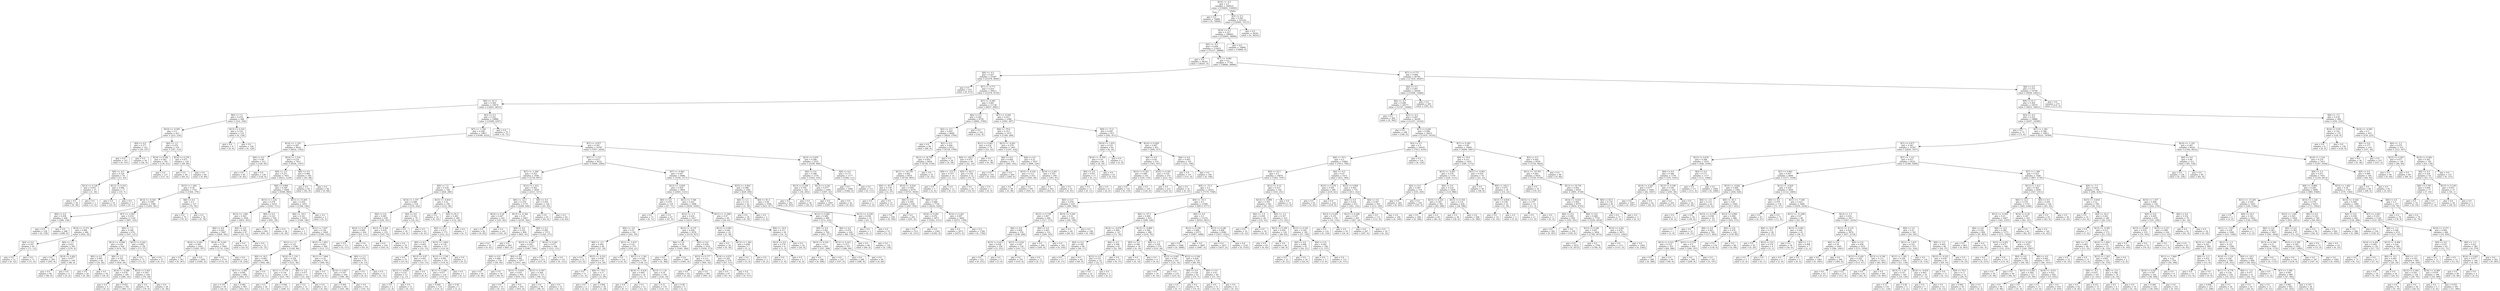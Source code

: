 digraph Tree {
node [shape=box] ;
0 [label="X[10] <= -0.5\ngini = 0.5\nsamples = 300010\nvalue = [150005, 150005]"] ;
1 [label="gini = 0.0\nsamples = 74868\nvalue = [0, 74868]"] ;
0 -> 1 [labeldistance=2.5, labelangle=45, headlabel="True"] ;
2 [label="X[5] <= 0.5\ngini = 0.445\nsamples = 225142\nvalue = [150005, 75137]"] ;
0 -> 2 [labeldistance=2.5, labelangle=-45, headlabel="False"] ;
3 [label="X[10] <= 0.5\ngini = 0.327\nsamples = 188901\nvalue = [150005, 38896]"] ;
2 -> 3 ;
4 [label="X[5] <= -0.5\ngini = 0.449\nsamples = 114033\nvalue = [75137, 38896]"] ;
3 -> 4 ;
5 [label="gini = 0.0\nsamples = 36241\nvalue = [36241, 0]"] ;
4 -> 5 ;
6 [label="X[7] <= -0.081\ngini = 0.5\nsamples = 77792\nvalue = [38896, 38896]"] ;
4 -> 6 ;
7 [label="X[6] <= -0.5\ngini = 0.427\nsamples = 31087\nvalue = [21478, 9609]"] ;
6 -> 7 ;
8 [label="gini = 0.0\nsamples = 475\nvalue = [0, 475]"] ;
7 -> 8 ;
9 [label="X[7] <= -0.771\ngini = 0.419\nsamples = 30612\nvalue = [21478, 9134]"] ;
7 -> 9 ;
10 [label="X[9] <= -91.5\ngini = 0.364\nsamples = 19474\nvalue = [14821, 4653]"] ;
9 -> 10 ;
11 [label="X[0] <= 7.5\ngini = 0.478\nsamples = 588\nvalue = [232, 356]"] ;
10 -> 11 ;
12 [label="X[14] <= -0.585\ngini = 0.5\nsamples = 453\nvalue = [223, 230]"] ;
11 -> 12 ;
13 [label="X[0] <= 0.0\ngini = 0.377\nsamples = 143\nvalue = [36, 107]"] ;
12 -> 13 ;
14 [label="gini = 0.0\nsamples = 107\nvalue = [0, 107]"] ;
13 -> 14 ;
15 [label="gini = 0.0\nsamples = 36\nvalue = [36, 0]"] ;
13 -> 15 ;
16 [label="X[0] <= 1.5\ngini = 0.479\nsamples = 310\nvalue = [187, 123]"] ;
12 -> 16 ;
17 [label="X[14] <= 0.584\ngini = 0.362\nsamples = 181\nvalue = [138, 43]"] ;
16 -> 17 ;
18 [label="X[0] <= -0.5\ngini = 0.324\nsamples = 54\nvalue = [11, 43]"] ;
17 -> 18 ;
19 [label="X[13] <= 0.128\ngini = 0.053\nsamples = 37\nvalue = [1, 36]"] ;
18 -> 19 ;
20 [label="gini = 0.0\nsamples = 36\nvalue = [0, 36]"] ;
19 -> 20 ;
21 [label="gini = 0.0\nsamples = 1\nvalue = [1, 0]"] ;
19 -> 21 ;
22 [label="X[13] <= 0.216\ngini = 0.484\nsamples = 17\nvalue = [10, 7]"] ;
18 -> 22 ;
23 [label="gini = 0.0\nsamples = 10\nvalue = [10, 0]"] ;
22 -> 23 ;
24 [label="gini = 0.0\nsamples = 7\nvalue = [0, 7]"] ;
22 -> 24 ;
25 [label="gini = 0.0\nsamples = 127\nvalue = [127, 0]"] ;
17 -> 25 ;
26 [label="X[14] <= 0.278\ngini = 0.471\nsamples = 129\nvalue = [49, 80]"] ;
16 -> 26 ;
27 [label="gini = 0.0\nsamples = 49\nvalue = [49, 0]"] ;
26 -> 27 ;
28 [label="gini = 0.0\nsamples = 80\nvalue = [0, 80]"] ;
26 -> 28 ;
29 [label="X[13] <= 0.216\ngini = 0.124\nsamples = 135\nvalue = [9, 126]"] ;
11 -> 29 ;
30 [label="gini = 0.0\nsamples = 9\nvalue = [9, 0]"] ;
29 -> 30 ;
31 [label="gini = 0.0\nsamples = 126\nvalue = [0, 126]"] ;
29 -> 31 ;
32 [label="X[3] <= 0.5\ngini = 0.352\nsamples = 18886\nvalue = [14589, 4297]"] ;
10 -> 32 ;
33 [label="X[7] <= -1.392\ngini = 0.348\nsamples = 18811\nvalue = [14589, 4222]"] ;
32 -> 33 ;
34 [label="X[14] <= -1.193\ngini = 0.287\nsamples = 8024\nvalue = [6632, 1392]"] ;
33 -> 34 ;
35 [label="X[0] <= 0.0\ngini = 0.48\nsamples = 213\nvalue = [128, 85]"] ;
34 -> 35 ;
36 [label="gini = 0.0\nsamples = 85\nvalue = [0, 85]"] ;
35 -> 36 ;
37 [label="gini = 0.0\nsamples = 128\nvalue = [128, 0]"] ;
35 -> 37 ;
38 [label="X[14] <= 1.516\ngini = 0.279\nsamples = 7811\nvalue = [6504, 1307]"] ;
34 -> 38 ;
39 [label="X[9] <= -2.5\ngini = 0.271\nsamples = 7651\nvalue = [6412, 1239]"] ;
38 -> 39 ;
40 [label="X[15] <= 1.482\ngini = 0.34\nsamples = 1743\nvalue = [1364, 379]"] ;
39 -> 40 ;
41 [label="X[14] <= -0.544\ngini = 0.308\nsamples = 1586\nvalue = [1285, 301]"] ;
40 -> 41 ;
42 [label="X[0] <= 0.0\ngini = 0.458\nsamples = 446\nvalue = [288, 158]"] ;
41 -> 42 ;
43 [label="gini = 0.0\nsamples = 158\nvalue = [0, 158]"] ;
42 -> 43 ;
44 [label="gini = 0.0\nsamples = 288\nvalue = [288, 0]"] ;
42 -> 44 ;
45 [label="X[7] <= -2.003\ngini = 0.219\nsamples = 1140\nvalue = [997, 143]"] ;
41 -> 45 ;
46 [label="X[14] <= -0.371\ngini = 0.066\nsamples = 466\nvalue = [450, 16]"] ;
45 -> 46 ;
47 [label="X[0] <= 0.0\ngini = 0.247\nsamples = 83\nvalue = [71, 12]"] ;
46 -> 47 ;
48 [label="gini = 0.0\nsamples = 12\nvalue = [0, 12]"] ;
47 -> 48 ;
49 [label="gini = 0.0\nsamples = 71\nvalue = [71, 0]"] ;
47 -> 49 ;
50 [label="X[0] <= 1.5\ngini = 0.021\nsamples = 383\nvalue = [379, 4]"] ;
46 -> 50 ;
51 [label="gini = 0.0\nsamples = 283\nvalue = [283, 0]"] ;
50 -> 51 ;
52 [label="X[14] <= 0.402\ngini = 0.077\nsamples = 100\nvalue = [96, 4]"] ;
50 -> 52 ;
53 [label="gini = 0.0\nsamples = 96\nvalue = [96, 0]"] ;
52 -> 53 ;
54 [label="gini = 0.0\nsamples = 4\nvalue = [0, 4]"] ;
52 -> 54 ;
55 [label="X[0] <= 7.5\ngini = 0.306\nsamples = 674\nvalue = [547, 127]"] ;
45 -> 55 ;
56 [label="X[13] <= -0.496\ngini = 0.224\nsamples = 544\nvalue = [474, 70]"] ;
55 -> 56 ;
57 [label="X[0] <= 0.5\ngini = 0.483\nsamples = 44\nvalue = [18, 26]"] ;
56 -> 57 ;
58 [label="gini = 0.0\nsamples = 26\nvalue = [0, 26]"] ;
57 -> 58 ;
59 [label="gini = 0.0\nsamples = 18\nvalue = [18, 0]"] ;
57 -> 59 ;
60 [label="X[0] <= 2.5\ngini = 0.161\nsamples = 500\nvalue = [456, 44]"] ;
56 -> 60 ;
61 [label="X[14] <= -0.389\ngini = 0.078\nsamples = 396\nvalue = [380, 16]"] ;
60 -> 61 ;
62 [label="gini = 0.0\nsamples = 5\nvalue = [0, 5]"] ;
61 -> 62 ;
63 [label="gini = 0.055\nsamples = 391\nvalue = [380, 11]"] ;
61 -> 63 ;
64 [label="X[14] <= 0.363\ngini = 0.393\nsamples = 104\nvalue = [76, 28]"] ;
60 -> 64 ;
65 [label="gini = 0.0\nsamples = 76\nvalue = [76, 0]"] ;
64 -> 65 ;
66 [label="gini = 0.0\nsamples = 28\nvalue = [0, 28]"] ;
64 -> 66 ;
67 [label="X[13] <= 0.242\ngini = 0.492\nsamples = 130\nvalue = [73, 57]"] ;
55 -> 67 ;
68 [label="gini = 0.0\nsamples = 73\nvalue = [73, 0]"] ;
67 -> 68 ;
69 [label="gini = 0.0\nsamples = 57\nvalue = [0, 57]"] ;
67 -> 69 ;
70 [label="X[0] <= 0.0\ngini = 0.5\nsamples = 157\nvalue = [79, 78]"] ;
40 -> 70 ;
71 [label="gini = 0.0\nsamples = 79\nvalue = [79, 0]"] ;
70 -> 71 ;
72 [label="gini = 0.0\nsamples = 78\nvalue = [0, 78]"] ;
70 -> 72 ;
73 [label="X[8] <= 0.884\ngini = 0.249\nsamples = 5908\nvalue = [5048, 860]"] ;
39 -> 73 ;
74 [label="X[15] <= 1.126\ngini = 0.278\nsamples = 4253\nvalue = [3542, 711]"] ;
73 -> 74 ;
75 [label="X[15] <= 1.081\ngini = 0.303\nsamples = 3504\nvalue = [2851, 653]"] ;
74 -> 75 ;
76 [label="X[0] <= 0.0\ngini = 0.283\nsamples = 3407\nvalue = [2826, 581]"] ;
75 -> 76 ;
77 [label="X[14] <= 0.261\ngini = 0.365\nsamples = 1442\nvalue = [1095, 347]"] ;
76 -> 77 ;
78 [label="gini = 0.0\nsamples = 347\nvalue = [0, 347]"] ;
77 -> 78 ;
79 [label="gini = 0.0\nsamples = 1095\nvalue = [1095, 0]"] ;
77 -> 79 ;
80 [label="X[14] <= 0.261\ngini = 0.21\nsamples = 1965\nvalue = [1731, 234]"] ;
76 -> 80 ;
81 [label="gini = 0.0\nsamples = 1731\nvalue = [1731, 0]"] ;
80 -> 81 ;
82 [label="gini = 0.0\nsamples = 234\nvalue = [0, 234]"] ;
80 -> 82 ;
83 [label="X[0] <= 0.0\ngini = 0.383\nsamples = 97\nvalue = [25, 72]"] ;
75 -> 83 ;
84 [label="gini = 0.0\nsamples = 25\nvalue = [25, 0]"] ;
83 -> 84 ;
85 [label="gini = 0.0\nsamples = 72\nvalue = [0, 72]"] ;
83 -> 85 ;
86 [label="X[0] <= 0.0\ngini = 0.143\nsamples = 749\nvalue = [691, 58]"] ;
74 -> 86 ;
87 [label="gini = 0.0\nsamples = 691\nvalue = [691, 0]"] ;
86 -> 87 ;
88 [label="gini = 0.0\nsamples = 58\nvalue = [0, 58]"] ;
86 -> 88 ;
89 [label="X[11] <= 15.265\ngini = 0.164\nsamples = 1655\nvalue = [1506, 149]"] ;
73 -> 89 ;
90 [label="X[0] <= -18.5\ngini = 0.161\nsamples = 1652\nvalue = [1506, 146]"] ;
89 -> 90 ;
91 [label="gini = 0.0\nsamples = 3\nvalue = [0, 3]"] ;
90 -> 91 ;
92 [label="X[11] <= 7.637\ngini = 0.158\nsamples = 1649\nvalue = [1506, 143]"] ;
90 -> 92 ;
93 [label="X[12] <= 1.5\ngini = 0.125\nsamples = 1280\nvalue = [1194, 86]"] ;
92 -> 93 ;
94 [label="X[0] <= 18.5\ngini = 0.092\nsamples = 990\nvalue = [942, 48]"] ;
93 -> 94 ;
95 [label="X[7] <= -3.384\ngini = 0.091\nsamples = 989\nvalue = [942, 47]"] ;
94 -> 95 ;
96 [label="gini = 0.355\nsamples = 26\nvalue = [20, 6]"] ;
95 -> 96 ;
97 [label="gini = 0.082\nsamples = 963\nvalue = [922, 41]"] ;
95 -> 97 ;
98 [label="gini = 0.0\nsamples = 1\nvalue = [0, 1]"] ;
94 -> 98 ;
99 [label="X[14] <= 1.119\ngini = 0.228\nsamples = 290\nvalue = [252, 38]"] ;
93 -> 99 ;
100 [label="X[11] <= 0.778\ngini = 0.139\nsamples = 239\nvalue = [221, 18]"] ;
99 -> 100 ;
101 [label="gini = 0.5\nsamples = 26\nvalue = [13, 13]"] ;
100 -> 101 ;
102 [label="gini = 0.046\nsamples = 213\nvalue = [208, 5]"] ;
100 -> 102 ;
103 [label="X[0] <= 1.0\ngini = 0.477\nsamples = 51\nvalue = [31, 20]"] ;
99 -> 103 ;
104 [label="gini = 0.0\nsamples = 31\nvalue = [31, 0]"] ;
103 -> 104 ;
105 [label="gini = 0.0\nsamples = 20\nvalue = [0, 20]"] ;
103 -> 105 ;
106 [label="X[15] <= 1.403\ngini = 0.261\nsamples = 369\nvalue = [312, 57]"] ;
92 -> 106 ;
107 [label="X[11] <= 7.664\ngini = 0.22\nsamples = 350\nvalue = [306, 44]"] ;
106 -> 107 ;
108 [label="gini = 0.0\nsamples = 6\nvalue = [0, 6]"] ;
107 -> 108 ;
109 [label="X[14] <= 0.927\ngini = 0.197\nsamples = 344\nvalue = [306, 38]"] ;
107 -> 109 ;
110 [label="gini = 0.264\nsamples = 243\nvalue = [205, 38]"] ;
109 -> 110 ;
111 [label="gini = 0.0\nsamples = 101\nvalue = [101, 0]"] ;
109 -> 111 ;
112 [label="X[0] <= 2.5\ngini = 0.432\nsamples = 19\nvalue = [6, 13]"] ;
106 -> 112 ;
113 [label="gini = 0.0\nsamples = 6\nvalue = [6, 0]"] ;
112 -> 113 ;
114 [label="gini = 0.0\nsamples = 13\nvalue = [0, 13]"] ;
112 -> 114 ;
115 [label="gini = 0.0\nsamples = 3\nvalue = [0, 3]"] ;
89 -> 115 ;
116 [label="X[0] <= 0.0\ngini = 0.489\nsamples = 160\nvalue = [92, 68]"] ;
38 -> 116 ;
117 [label="gini = 0.0\nsamples = 92\nvalue = [92, 0]"] ;
116 -> 117 ;
118 [label="gini = 0.0\nsamples = 68\nvalue = [0, 68]"] ;
116 -> 118 ;
119 [label="X[7] <= -0.877\ngini = 0.387\nsamples = 10787\nvalue = [7957, 2830]"] ;
33 -> 119 ;
120 [label="X[7] <= -1.121\ngini = 0.411\nsamples = 8232\nvalue = [5848, 2384]"] ;
119 -> 120 ;
121 [label="X[7] <= -1.306\ngini = 0.352\nsamples = 3546\nvalue = [2739, 807]"] ;
120 -> 121 ;
122 [label="X[9] <= 7.5\ngini = 0.478\nsamples = 708\nvalue = [428, 280]"] ;
121 -> 122 ;
123 [label="X[14] <= 1.197\ngini = 0.498\nsamples = 518\nvalue = [276, 242]"] ;
122 -> 123 ;
124 [label="X[0] <= 0.0\ngini = 0.485\nsamples = 439\nvalue = [258, 181]"] ;
123 -> 124 ;
125 [label="X[14] <= 0.19\ngini = 0.496\nsamples = 204\nvalue = [93, 111]"] ;
124 -> 125 ;
126 [label="gini = 0.0\nsamples = 111\nvalue = [0, 111]"] ;
125 -> 126 ;
127 [label="gini = 0.0\nsamples = 93\nvalue = [93, 0]"] ;
125 -> 127 ;
128 [label="X[13] <= 0.304\ngini = 0.418\nsamples = 235\nvalue = [165, 70]"] ;
124 -> 128 ;
129 [label="gini = 0.0\nsamples = 165\nvalue = [165, 0]"] ;
128 -> 129 ;
130 [label="gini = 0.0\nsamples = 70\nvalue = [0, 70]"] ;
128 -> 130 ;
131 [label="X[0] <= 0.0\ngini = 0.352\nsamples = 79\nvalue = [18, 61]"] ;
123 -> 131 ;
132 [label="gini = 0.0\nsamples = 18\nvalue = [18, 0]"] ;
131 -> 132 ;
133 [label="gini = 0.0\nsamples = 61\nvalue = [0, 61]"] ;
131 -> 133 ;
134 [label="X[15] <= -0.818\ngini = 0.32\nsamples = 190\nvalue = [152, 38]"] ;
122 -> 134 ;
135 [label="gini = 0.0\nsamples = 10\nvalue = [0, 10]"] ;
134 -> 135 ;
136 [label="X[9] <= 91.5\ngini = 0.263\nsamples = 180\nvalue = [152, 28]"] ;
134 -> 136 ;
137 [label="X[9] <= 11.0\ngini = 0.213\nsamples = 173\nvalue = [152, 21]"] ;
136 -> 137 ;
138 [label="X[9] <= 8.5\ngini = 0.405\nsamples = 46\nvalue = [33, 13]"] ;
137 -> 138 ;
139 [label="gini = 0.0\nsamples = 23\nvalue = [23, 0]"] ;
138 -> 139 ;
140 [label="X[13] <= 0.97\ngini = 0.491\nsamples = 23\nvalue = [10, 13]"] ;
138 -> 140 ;
141 [label="X[13] <= -0.625\ngini = 0.231\nsamples = 15\nvalue = [2, 13]"] ;
140 -> 141 ;
142 [label="gini = 0.0\nsamples = 2\nvalue = [2, 0]"] ;
141 -> 142 ;
143 [label="gini = 0.0\nsamples = 13\nvalue = [0, 13]"] ;
141 -> 143 ;
144 [label="gini = 0.0\nsamples = 8\nvalue = [8, 0]"] ;
140 -> 144 ;
145 [label="X[15] <= 1.826\ngini = 0.118\nsamples = 127\nvalue = [119, 8]"] ;
137 -> 145 ;
146 [label="X[13] <= 1.538\ngini = 0.091\nsamples = 125\nvalue = [119, 6]"] ;
145 -> 146 ;
147 [label="X[11] <= 4.509\ngini = 0.077\nsamples = 124\nvalue = [119, 5]"] ;
146 -> 147 ;
148 [label="gini = 0.049\nsamples = 119\nvalue = [116, 3]"] ;
147 -> 148 ;
149 [label="gini = 0.48\nsamples = 5\nvalue = [3, 2]"] ;
147 -> 149 ;
150 [label="gini = 0.0\nsamples = 1\nvalue = [0, 1]"] ;
146 -> 150 ;
151 [label="gini = 0.0\nsamples = 2\nvalue = [0, 2]"] ;
145 -> 151 ;
152 [label="gini = 0.0\nsamples = 7\nvalue = [0, 7]"] ;
136 -> 152 ;
153 [label="X[13] <= 1.412\ngini = 0.302\nsamples = 2838\nvalue = [2311, 527]"] ;
121 -> 153 ;
154 [label="X[0] <= -12.5\ngini = 0.274\nsamples = 2710\nvalue = [2266, 444]"] ;
153 -> 154 ;
155 [label="X[14] <= 0.36\ngini = 0.447\nsamples = 243\nvalue = [161, 82]"] ;
154 -> 155 ;
156 [label="gini = 0.0\nsamples = 82\nvalue = [0, 82]"] ;
155 -> 156 ;
157 [label="gini = 0.0\nsamples = 161\nvalue = [161, 0]"] ;
155 -> 157 ;
158 [label="X[13] <= -0.344\ngini = 0.25\nsamples = 2467\nvalue = [2105, 362]"] ;
154 -> 158 ;
159 [label="X[0] <= 0.0\ngini = 0.183\nsamples = 894\nvalue = [803, 91]"] ;
158 -> 159 ;
160 [label="gini = 0.0\nsamples = 91\nvalue = [0, 91]"] ;
159 -> 160 ;
161 [label="gini = 0.0\nsamples = 803\nvalue = [803, 0]"] ;
159 -> 161 ;
162 [label="X[0] <= 4.5\ngini = 0.285\nsamples = 1573\nvalue = [1302, 271]"] ;
158 -> 162 ;
163 [label="X[13] <= -0.241\ngini = 0.202\nsamples = 1227\nvalue = [1087, 140]"] ;
162 -> 163 ;
164 [label="X[0] <= 0.0\ngini = 0.468\nsamples = 150\nvalue = [56, 94]"] ;
163 -> 164 ;
165 [label="gini = 0.0\nsamples = 94\nvalue = [0, 94]"] ;
164 -> 165 ;
166 [label="gini = 0.0\nsamples = 56\nvalue = [56, 0]"] ;
164 -> 166 ;
167 [label="X[0] <= 0.0\ngini = 0.082\nsamples = 1077\nvalue = [1031, 46]"] ;
163 -> 167 ;
168 [label="X[15] <= 0.059\ngini = 0.031\nsamples = 950\nvalue = [935, 15]"] ;
167 -> 168 ;
169 [label="gini = 0.0\nsamples = 15\nvalue = [0, 15]"] ;
168 -> 169 ;
170 [label="gini = 0.0\nsamples = 935\nvalue = [935, 0]"] ;
168 -> 170 ;
171 [label="X[13] <= 0.307\ngini = 0.369\nsamples = 127\nvalue = [96, 31]"] ;
167 -> 171 ;
172 [label="gini = 0.0\nsamples = 96\nvalue = [96, 0]"] ;
171 -> 172 ;
173 [label="gini = 0.0\nsamples = 31\nvalue = [0, 31]"] ;
171 -> 173 ;
174 [label="X[14] <= 0.261\ngini = 0.471\nsamples = 346\nvalue = [215, 131]"] ;
162 -> 174 ;
175 [label="gini = 0.0\nsamples = 215\nvalue = [215, 0]"] ;
174 -> 175 ;
176 [label="gini = 0.0\nsamples = 131\nvalue = [0, 131]"] ;
174 -> 176 ;
177 [label="X[0] <= 0.0\ngini = 0.456\nsamples = 128\nvalue = [45, 83]"] ;
153 -> 177 ;
178 [label="gini = 0.0\nsamples = 45\nvalue = [45, 0]"] ;
177 -> 178 ;
179 [label="gini = 0.0\nsamples = 83\nvalue = [0, 83]"] ;
177 -> 179 ;
180 [label="X[7] <= -0.963\ngini = 0.447\nsamples = 4686\nvalue = [3109, 1577]"] ;
120 -> 180 ;
181 [label="X[13] <= -0.829\ngini = 0.429\nsamples = 3604\nvalue = [2483, 1121]"] ;
180 -> 181 ;
182 [label="X[0] <= 0.0\ngini = 0.479\nsamples = 118\nvalue = [47, 71]"] ;
181 -> 182 ;
183 [label="gini = 0.0\nsamples = 71\nvalue = [0, 71]"] ;
182 -> 183 ;
184 [label="gini = 0.0\nsamples = 47\nvalue = [47, 0]"] ;
182 -> 184 ;
185 [label="X[11] <= 7.548\ngini = 0.421\nsamples = 3486\nvalue = [2436, 1050]"] ;
181 -> 185 ;
186 [label="X[12] <= -1.5\ngini = 0.416\nsamples = 3417\nvalue = [2410, 1007]"] ;
185 -> 186 ;
187 [label="X[9] <= -3.0\ngini = 0.25\nsamples = 341\nvalue = [291, 50]"] ;
186 -> 187 ;
188 [label="X[0] <= -3.5\ngini = 0.493\nsamples = 66\nvalue = [37, 29]"] ;
187 -> 188 ;
189 [label="gini = 0.0\nsamples = 23\nvalue = [23, 0]"] ;
188 -> 189 ;
190 [label="X[15] <= -0.522\ngini = 0.439\nsamples = 43\nvalue = [14, 29]"] ;
188 -> 190 ;
191 [label="gini = 0.0\nsamples = 11\nvalue = [11, 0]"] ;
190 -> 191 ;
192 [label="X[9] <= -79.5\ngini = 0.17\nsamples = 32\nvalue = [3, 29]"] ;
190 -> 192 ;
193 [label="gini = 0.0\nsamples = 2\nvalue = [2, 0]"] ;
192 -> 193 ;
194 [label="gini = 0.064\nsamples = 30\nvalue = [1, 29]"] ;
192 -> 194 ;
195 [label="X[11] <= -1.615\ngini = 0.141\nsamples = 275\nvalue = [254, 21]"] ;
187 -> 195 ;
196 [label="gini = 0.0\nsamples = 116\nvalue = [116, 0]"] ;
195 -> 196 ;
197 [label="X[11] <= -1.361\ngini = 0.229\nsamples = 159\nvalue = [138, 21]"] ;
195 -> 197 ;
198 [label="X[14] <= -0.434\ngini = 0.465\nsamples = 19\nvalue = [12, 7]"] ;
197 -> 198 ;
199 [label="gini = 0.0\nsamples = 7\nvalue = [0, 7]"] ;
198 -> 199 ;
200 [label="gini = 0.0\nsamples = 12\nvalue = [12, 0]"] ;
198 -> 200 ;
201 [label="X[13] <= 1.26\ngini = 0.18\nsamples = 140\nvalue = [126, 14]"] ;
197 -> 201 ;
202 [label="gini = 0.15\nsamples = 135\nvalue = [124, 11]"] ;
201 -> 202 ;
203 [label="gini = 0.48\nsamples = 5\nvalue = [2, 3]"] ;
201 -> 203 ;
204 [label="X[13] <= -0.135\ngini = 0.429\nsamples = 3076\nvalue = [2119, 957]"] ;
186 -> 204 ;
205 [label="X[0] <= 0.0\ngini = 0.39\nsamples = 1445\nvalue = [1061, 384]"] ;
204 -> 205 ;
206 [label="gini = 0.0\nsamples = 384\nvalue = [0, 384]"] ;
205 -> 206 ;
207 [label="gini = 0.0\nsamples = 1061\nvalue = [1061, 0]"] ;
205 -> 207 ;
208 [label="X[0] <= 0.0\ngini = 0.456\nsamples = 1631\nvalue = [1058, 573]"] ;
204 -> 208 ;
209 [label="X[15] <= 0.177\ngini = 0.111\nsamples = 1053\nvalue = [991, 62]"] ;
208 -> 209 ;
210 [label="gini = 0.0\nsamples = 62\nvalue = [0, 62]"] ;
209 -> 210 ;
211 [label="gini = 0.0\nsamples = 991\nvalue = [991, 0]"] ;
209 -> 211 ;
212 [label="X[14] <= 0.075\ngini = 0.205\nsamples = 578\nvalue = [67, 511]"] ;
208 -> 212 ;
213 [label="gini = 0.0\nsamples = 67\nvalue = [67, 0]"] ;
212 -> 213 ;
214 [label="gini = 0.0\nsamples = 511\nvalue = [0, 511]"] ;
212 -> 214 ;
215 [label="X[11] <= 11.096\ngini = 0.47\nsamples = 69\nvalue = [26, 43]"] ;
185 -> 215 ;
216 [label="X[13] <= 0.901\ngini = 0.206\nsamples = 43\nvalue = [5, 38]"] ;
215 -> 216 ;
217 [label="gini = 0.0\nsamples = 36\nvalue = [0, 36]"] ;
216 -> 217 ;
218 [label="X[13] <= 1.392\ngini = 0.408\nsamples = 7\nvalue = [5, 2]"] ;
216 -> 218 ;
219 [label="gini = 0.0\nsamples = 5\nvalue = [5, 0]"] ;
218 -> 219 ;
220 [label="gini = 0.0\nsamples = 2\nvalue = [0, 2]"] ;
218 -> 220 ;
221 [label="X[9] <= -10.0\ngini = 0.311\nsamples = 26\nvalue = [21, 5]"] ;
215 -> 221 ;
222 [label="X[12] <= 0.0\ngini = 0.278\nsamples = 6\nvalue = [1, 5]"] ;
221 -> 222 ;
223 [label="gini = 0.0\nsamples = 1\nvalue = [1, 0]"] ;
222 -> 223 ;
224 [label="gini = 0.0\nsamples = 5\nvalue = [0, 5]"] ;
222 -> 224 ;
225 [label="gini = 0.0\nsamples = 20\nvalue = [20, 0]"] ;
221 -> 225 ;
226 [label="X[15] <= -0.842\ngini = 0.488\nsamples = 1082\nvalue = [626, 456]"] ;
180 -> 226 ;
227 [label="X[0] <= 3.5\ngini = 0.133\nsamples = 42\nvalue = [3, 39]"] ;
226 -> 227 ;
228 [label="gini = 0.0\nsamples = 39\nvalue = [0, 39]"] ;
227 -> 228 ;
229 [label="gini = 0.0\nsamples = 3\nvalue = [3, 0]"] ;
227 -> 229 ;
230 [label="X[9] <= 81.5\ngini = 0.48\nsamples = 1040\nvalue = [623, 417]"] ;
226 -> 230 ;
231 [label="X[13] <= 0.946\ngini = 0.488\nsamples = 988\nvalue = [572, 416]"] ;
230 -> 231 ;
232 [label="X[0] <= 0.0\ngini = 0.463\nsamples = 760\nvalue = [483, 277]"] ;
231 -> 232 ;
233 [label="X[15] <= 0.334\ngini = 0.5\nsamples = 405\nvalue = [197, 208]"] ;
232 -> 233 ;
234 [label="gini = 0.0\nsamples = 208\nvalue = [0, 208]"] ;
233 -> 234 ;
235 [label="gini = 0.0\nsamples = 197\nvalue = [197, 0]"] ;
233 -> 235 ;
236 [label="X[13] <= 0.223\ngini = 0.313\nsamples = 355\nvalue = [286, 69]"] ;
232 -> 236 ;
237 [label="gini = 0.0\nsamples = 286\nvalue = [286, 0]"] ;
236 -> 237 ;
238 [label="gini = 0.0\nsamples = 69\nvalue = [0, 69]"] ;
236 -> 238 ;
239 [label="X[0] <= 0.0\ngini = 0.476\nsamples = 228\nvalue = [89, 139]"] ;
231 -> 239 ;
240 [label="gini = 0.0\nsamples = 89\nvalue = [89, 0]"] ;
239 -> 240 ;
241 [label="gini = 0.0\nsamples = 139\nvalue = [0, 139]"] ;
239 -> 241 ;
242 [label="X[15] <= -0.358\ngini = 0.038\nsamples = 52\nvalue = [51, 1]"] ;
230 -> 242 ;
243 [label="gini = 0.0\nsamples = 1\nvalue = [0, 1]"] ;
242 -> 243 ;
244 [label="gini = 0.0\nsamples = 51\nvalue = [51, 0]"] ;
242 -> 244 ;
245 [label="X[15] <= 0.676\ngini = 0.288\nsamples = 2555\nvalue = [2109, 446]"] ;
119 -> 245 ;
246 [label="X[0] <= 0.0\ngini = 0.368\nsamples = 1378\nvalue = [1043, 335]"] ;
245 -> 246 ;
247 [label="X[13] <= 0.199\ngini = 0.195\nsamples = 329\nvalue = [36, 293]"] ;
246 -> 247 ;
248 [label="gini = 0.0\nsamples = 293\nvalue = [0, 293]"] ;
247 -> 248 ;
249 [label="gini = 0.0\nsamples = 36\nvalue = [36, 0]"] ;
247 -> 249 ;
250 [label="X[13] <= 0.242\ngini = 0.077\nsamples = 1049\nvalue = [1007, 42]"] ;
246 -> 250 ;
251 [label="gini = 0.0\nsamples = 1007\nvalue = [1007, 0]"] ;
250 -> 251 ;
252 [label="gini = 0.0\nsamples = 42\nvalue = [0, 42]"] ;
250 -> 252 ;
253 [label="X[0] <= 0.0\ngini = 0.171\nsamples = 1177\nvalue = [1066, 111]"] ;
245 -> 253 ;
254 [label="gini = 0.0\nsamples = 1066\nvalue = [1066, 0]"] ;
253 -> 254 ;
255 [label="gini = 0.0\nsamples = 111\nvalue = [0, 111]"] ;
253 -> 255 ;
256 [label="gini = 0.0\nsamples = 75\nvalue = [0, 75]"] ;
32 -> 256 ;
257 [label="X[7] <= -0.285\ngini = 0.481\nsamples = 11138\nvalue = [6657, 4481]"] ;
9 -> 257 ;
258 [label="X[6] <= 0.5\ngini = 0.491\nsamples = 8750\nvalue = [4966, 3784]"] ;
257 -> 258 ;
259 [label="X[3] <= -0.5\ngini = 0.493\nsamples = 8608\nvalue = [4824, 3784]"] ;
258 -> 259 ;
260 [label="gini = 0.0\nsamples = 96\nvalue = [96, 0]"] ;
259 -> 260 ;
261 [label="X[3] <= 0.5\ngini = 0.494\nsamples = 8512\nvalue = [4728, 3784]"] ;
259 -> 261 ;
262 [label="X[11] <= 18.793\ngini = 0.493\nsamples = 8454\nvalue = [4728, 3726]"] ;
261 -> 262 ;
263 [label="X[11] <= -18.754\ngini = 0.492\nsamples = 8419\nvalue = [4728, 3691]"] ;
262 -> 263 ;
264 [label="X[9] <= -83.5\ngini = 0.139\nsamples = 40\nvalue = [3, 37]"] ;
263 -> 264 ;
265 [label="gini = 0.0\nsamples = 3\nvalue = [3, 0]"] ;
264 -> 265 ;
266 [label="gini = 0.0\nsamples = 37\nvalue = [0, 37]"] ;
264 -> 266 ;
267 [label="X[14] <= -0.816\ngini = 0.492\nsamples = 8379\nvalue = [4725, 3654]"] ;
263 -> 267 ;
268 [label="X[0] <= 0.0\ngini = 0.495\nsamples = 650\nvalue = [291, 359]"] ;
267 -> 268 ;
269 [label="gini = 0.0\nsamples = 359\nvalue = [0, 359]"] ;
268 -> 269 ;
270 [label="gini = 0.0\nsamples = 291\nvalue = [291, 0]"] ;
268 -> 270 ;
271 [label="X[0] <= 0.0\ngini = 0.489\nsamples = 7729\nvalue = [4434, 3295]"] ;
267 -> 271 ;
272 [label="X[14] <= 0.261\ngini = 0.476\nsamples = 3873\nvalue = [2362, 1511]"] ;
271 -> 272 ;
273 [label="gini = 0.0\nsamples = 1511\nvalue = [0, 1511]"] ;
272 -> 273 ;
274 [label="gini = 0.0\nsamples = 2362\nvalue = [2362, 0]"] ;
272 -> 274 ;
275 [label="X[14] <= 0.261\ngini = 0.497\nsamples = 3856\nvalue = [2072, 1784]"] ;
271 -> 275 ;
276 [label="gini = 0.0\nsamples = 2072\nvalue = [2072, 0]"] ;
275 -> 276 ;
277 [label="gini = 0.0\nsamples = 1784\nvalue = [0, 1784]"] ;
275 -> 277 ;
278 [label="gini = 0.0\nsamples = 35\nvalue = [0, 35]"] ;
262 -> 278 ;
279 [label="gini = 0.0\nsamples = 58\nvalue = [0, 58]"] ;
261 -> 279 ;
280 [label="gini = 0.0\nsamples = 142\nvalue = [142, 0]"] ;
258 -> 280 ;
281 [label="X[7] <= -0.204\ngini = 0.413\nsamples = 2388\nvalue = [1691, 697]"] ;
257 -> 281 ;
282 [label="X[9] <= -79.0\ngini = 0.313\nsamples = 1475\nvalue = [1189, 286]"] ;
281 -> 282 ;
283 [label="X[11] <= 0.961\ngini = 0.418\nsamples = 74\nvalue = [22, 52]"] ;
282 -> 283 ;
284 [label="X[9] <= -102.5\ngini = 0.475\nsamples = 36\nvalue = [22, 14]"] ;
283 -> 284 ;
285 [label="X[9] <= -123.5\ngini = 0.337\nsamples = 14\nvalue = [3, 11]"] ;
284 -> 285 ;
286 [label="gini = 0.0\nsamples = 3\nvalue = [3, 0]"] ;
285 -> 286 ;
287 [label="gini = 0.0\nsamples = 11\nvalue = [0, 11]"] ;
285 -> 287 ;
288 [label="X[9] <= -82.5\ngini = 0.236\nsamples = 22\nvalue = [19, 3]"] ;
284 -> 288 ;
289 [label="gini = 0.0\nsamples = 19\nvalue = [19, 0]"] ;
288 -> 289 ;
290 [label="gini = 0.0\nsamples = 3\nvalue = [0, 3]"] ;
288 -> 290 ;
291 [label="gini = 0.0\nsamples = 38\nvalue = [0, 38]"] ;
283 -> 291 ;
292 [label="X[15] <= -0.441\ngini = 0.278\nsamples = 1401\nvalue = [1167, 234]"] ;
282 -> 292 ;
293 [label="X[0] <= 0.0\ngini = 0.404\nsamples = 374\nvalue = [269, 105]"] ;
292 -> 293 ;
294 [label="gini = 0.0\nsamples = 105\nvalue = [0, 105]"] ;
293 -> 294 ;
295 [label="gini = 0.0\nsamples = 269\nvalue = [269, 0]"] ;
293 -> 295 ;
296 [label="X[0] <= 0.0\ngini = 0.22\nsamples = 1027\nvalue = [898, 129]"] ;
292 -> 296 ;
297 [label="X[15] <= 0.334\ngini = 0.113\nsamples = 633\nvalue = [595, 38]"] ;
296 -> 297 ;
298 [label="gini = 0.0\nsamples = 38\nvalue = [0, 38]"] ;
297 -> 298 ;
299 [label="gini = 0.0\nsamples = 595\nvalue = [595, 0]"] ;
297 -> 299 ;
300 [label="X[14] <= 0.261\ngini = 0.355\nsamples = 394\nvalue = [303, 91]"] ;
296 -> 300 ;
301 [label="gini = 0.0\nsamples = 303\nvalue = [303, 0]"] ;
300 -> 301 ;
302 [label="gini = 0.0\nsamples = 91\nvalue = [0, 91]"] ;
300 -> 302 ;
303 [label="X[9] <= -71.0\ngini = 0.495\nsamples = 913\nvalue = [502, 411]"] ;
281 -> 303 ;
304 [label="X[14] <= 1.455\ngini = 0.225\nsamples = 62\nvalue = [8, 54]"] ;
303 -> 304 ;
305 [label="X[14] <= -0.359\ngini = 0.18\nsamples = 60\nvalue = [6, 54]"] ;
304 -> 305 ;
306 [label="X[0] <= 2.0\ngini = 0.457\nsamples = 17\nvalue = [6, 11]"] ;
305 -> 306 ;
307 [label="gini = 0.0\nsamples = 11\nvalue = [0, 11]"] ;
306 -> 307 ;
308 [label="gini = 0.0\nsamples = 6\nvalue = [6, 0]"] ;
306 -> 308 ;
309 [label="gini = 0.0\nsamples = 43\nvalue = [0, 43]"] ;
305 -> 309 ;
310 [label="gini = 0.0\nsamples = 2\nvalue = [2, 0]"] ;
304 -> 310 ;
311 [label="X[14] <= 0.839\ngini = 0.487\nsamples = 851\nvalue = [494, 357]"] ;
303 -> 311 ;
312 [label="X[0] <= 0.0\ngini = 0.44\nsamples = 510\nvalue = [343, 167]"] ;
311 -> 312 ;
313 [label="X[15] <= 0.342\ngini = 0.498\nsamples = 255\nvalue = [120, 135]"] ;
312 -> 313 ;
314 [label="gini = 0.0\nsamples = 135\nvalue = [0, 135]"] ;
313 -> 314 ;
315 [label="gini = 0.0\nsamples = 120\nvalue = [120, 0]"] ;
313 -> 315 ;
316 [label="X[14] <= 0.261\ngini = 0.219\nsamples = 255\nvalue = [223, 32]"] ;
312 -> 316 ;
317 [label="gini = 0.0\nsamples = 223\nvalue = [223, 0]"] ;
316 -> 317 ;
318 [label="gini = 0.0\nsamples = 32\nvalue = [0, 32]"] ;
316 -> 318 ;
319 [label="X[0] <= 0.0\ngini = 0.493\nsamples = 341\nvalue = [151, 190]"] ;
311 -> 319 ;
320 [label="gini = 0.0\nsamples = 151\nvalue = [151, 0]"] ;
319 -> 320 ;
321 [label="gini = 0.0\nsamples = 190\nvalue = [0, 190]"] ;
319 -> 321 ;
322 [label="X[7] <= 0.771\ngini = 0.468\nsamples = 46705\nvalue = [17418, 29287]"] ;
6 -> 322 ;
323 [label="X[6] <= 0.5\ngini = 0.497\nsamples = 26956\nvalue = [12490, 14466]"] ;
322 -> 323 ;
324 [label="X[6] <= -0.5\ngini = 0.496\nsamples = 26573\nvalue = [12107, 14466]"] ;
323 -> 324 ;
325 [label="gini = 0.0\nsamples = 364\nvalue = [0, 364]"] ;
324 -> 325 ;
326 [label="X[3] <= -0.5\ngini = 0.497\nsamples = 26209\nvalue = [12107, 14102]"] ;
324 -> 326 ;
327 [label="gini = 0.0\nsamples = 188\nvalue = [188, 0]"] ;
326 -> 327 ;
328 [label="X[7] <= 0.204\ngini = 0.496\nsamples = 26021\nvalue = [11919, 14102]"] ;
326 -> 328 ;
329 [label="X[3] <= 0.5\ngini = 0.5\nsamples = 16018\nvalue = [7913, 8105]"] ;
328 -> 329 ;
330 [label="X[9] <= 70.5\ngini = 0.5\nsamples = 15894\nvalue = [7913, 7981]"] ;
329 -> 330 ;
331 [label="X[9] <= 55.5\ngini = 0.5\nsamples = 14879\nvalue = [7282, 7597]"] ;
330 -> 331 ;
332 [label="X[9] <= -72.5\ngini = 0.5\nsamples = 14525\nvalue = [7179, 7346]"] ;
331 -> 332 ;
333 [label="X[0] <= 6.5\ngini = 0.476\nsamples = 935\nvalue = [366, 569]"] ;
332 -> 333 ;
334 [label="X[13] <= 0.738\ngini = 0.497\nsamples = 690\nvalue = [317, 373]"] ;
333 -> 334 ;
335 [label="X[0] <= 0.0\ngini = 0.409\nsamples = 376\nvalue = [108, 268]"] ;
334 -> 335 ;
336 [label="X[15] <= 0.413\ngini = 0.038\nsamples = 256\nvalue = [5, 251]"] ;
335 -> 336 ;
337 [label="gini = 0.0\nsamples = 251\nvalue = [0, 251]"] ;
336 -> 337 ;
338 [label="gini = 0.0\nsamples = 5\nvalue = [5, 0]"] ;
336 -> 338 ;
339 [label="X[13] <= 0.226\ngini = 0.243\nsamples = 120\nvalue = [103, 17]"] ;
335 -> 339 ;
340 [label="gini = 0.0\nsamples = 103\nvalue = [103, 0]"] ;
339 -> 340 ;
341 [label="gini = 0.0\nsamples = 17\nvalue = [0, 17]"] ;
339 -> 341 ;
342 [label="X[0] <= 0.0\ngini = 0.445\nsamples = 314\nvalue = [209, 105]"] ;
334 -> 342 ;
343 [label="gini = 0.0\nsamples = 209\nvalue = [209, 0]"] ;
342 -> 343 ;
344 [label="gini = 0.0\nsamples = 105\nvalue = [0, 105]"] ;
342 -> 344 ;
345 [label="X[15] <= 0.249\ngini = 0.32\nsamples = 245\nvalue = [49, 196]"] ;
333 -> 345 ;
346 [label="gini = 0.0\nsamples = 49\nvalue = [49, 0]"] ;
345 -> 346 ;
347 [label="gini = 0.0\nsamples = 196\nvalue = [0, 196]"] ;
345 -> 347 ;
348 [label="X[9] <= -55.5\ngini = 0.5\nsamples = 13590\nvalue = [6813, 6777]"] ;
332 -> 348 ;
349 [label="X[9] <= -67.5\ngini = 0.446\nsamples = 435\nvalue = [289, 146]"] ;
348 -> 349 ;
350 [label="X[14] <= -0.078\ngini = 0.499\nsamples = 147\nvalue = [71, 76]"] ;
349 -> 350 ;
351 [label="X[0] <= 0.0\ngini = 0.382\nsamples = 66\nvalue = [49, 17]"] ;
350 -> 351 ;
352 [label="gini = 0.0\nsamples = 17\nvalue = [0, 17]"] ;
351 -> 352 ;
353 [label="gini = 0.0\nsamples = 49\nvalue = [49, 0]"] ;
351 -> 353 ;
354 [label="X[0] <= 0.5\ngini = 0.396\nsamples = 81\nvalue = [22, 59]"] ;
350 -> 354 ;
355 [label="X[12] <= 0.5\ngini = 0.153\nsamples = 24\nvalue = [22, 2]"] ;
354 -> 355 ;
356 [label="gini = 0.0\nsamples = 22\nvalue = [22, 0]"] ;
355 -> 356 ;
357 [label="gini = 0.0\nsamples = 2\nvalue = [0, 2]"] ;
355 -> 357 ;
358 [label="gini = 0.0\nsamples = 57\nvalue = [0, 57]"] ;
354 -> 358 ;
359 [label="X[13] <= -0.899\ngini = 0.368\nsamples = 288\nvalue = [218, 70]"] ;
349 -> 359 ;
360 [label="X[0] <= 3.0\ngini = 0.346\nsamples = 18\nvalue = [4, 14]"] ;
359 -> 360 ;
361 [label="gini = 0.0\nsamples = 14\nvalue = [0, 14]"] ;
360 -> 361 ;
362 [label="gini = 0.0\nsamples = 4\nvalue = [4, 0]"] ;
360 -> 362 ;
363 [label="X[0] <= -1.5\ngini = 0.329\nsamples = 270\nvalue = [214, 56]"] ;
359 -> 363 ;
364 [label="X[15] <= 0.047\ngini = 0.201\nsamples = 141\nvalue = [125, 16]"] ;
363 -> 364 ;
365 [label="gini = 0.0\nsamples = 16\nvalue = [0, 16]"] ;
364 -> 365 ;
366 [label="gini = 0.0\nsamples = 125\nvalue = [125, 0]"] ;
364 -> 366 ;
367 [label="X[15] <= 0.184\ngini = 0.428\nsamples = 129\nvalue = [89, 40]"] ;
363 -> 367 ;
368 [label="X[0] <= 0.0\ngini = 0.158\nsamples = 81\nvalue = [74, 7]"] ;
367 -> 368 ;
369 [label="gini = 0.0\nsamples = 7\nvalue = [0, 7]"] ;
368 -> 369 ;
370 [label="gini = 0.0\nsamples = 74\nvalue = [74, 0]"] ;
368 -> 370 ;
371 [label="X[0] <= 0.0\ngini = 0.43\nsamples = 48\nvalue = [15, 33]"] ;
367 -> 371 ;
372 [label="gini = 0.0\nsamples = 15\nvalue = [15, 0]"] ;
371 -> 372 ;
373 [label="gini = 0.0\nsamples = 33\nvalue = [0, 33]"] ;
371 -> 373 ;
374 [label="X[0] <= 0.0\ngini = 0.5\nsamples = 13155\nvalue = [6524, 6631]"] ;
348 -> 374 ;
375 [label="X[13] <= 0.196\ngini = 0.498\nsamples = 6575\nvalue = [3087, 3488]"] ;
374 -> 375 ;
376 [label="gini = 0.0\nsamples = 3488\nvalue = [0, 3488]"] ;
375 -> 376 ;
377 [label="gini = 0.0\nsamples = 3087\nvalue = [3087, 0]"] ;
375 -> 377 ;
378 [label="X[13] <= 0.196\ngini = 0.499\nsamples = 6580\nvalue = [3437, 3143]"] ;
374 -> 378 ;
379 [label="gini = 0.0\nsamples = 3437\nvalue = [3437, 0]"] ;
378 -> 379 ;
380 [label="gini = 0.0\nsamples = 3143\nvalue = [0, 3143]"] ;
378 -> 380 ;
381 [label="X[11] <= 9.32\ngini = 0.413\nsamples = 354\nvalue = [103, 251]"] ;
331 -> 381 ;
382 [label="X[13] <= -0.899\ngini = 0.391\nsamples = 342\nvalue = [91, 251]"] ;
381 -> 382 ;
383 [label="X[0] <= -1.0\ngini = 0.459\nsamples = 28\nvalue = [18, 10]"] ;
382 -> 383 ;
384 [label="gini = 0.0\nsamples = 10\nvalue = [0, 10]"] ;
383 -> 384 ;
385 [label="gini = 0.0\nsamples = 18\nvalue = [18, 0]"] ;
383 -> 385 ;
386 [label="X[0] <= -1.5\ngini = 0.357\nsamples = 314\nvalue = [73, 241]"] ;
382 -> 386 ;
387 [label="X[13] <= 0.199\ngini = 0.459\nsamples = 129\nvalue = [46, 83]"] ;
386 -> 387 ;
388 [label="gini = 0.0\nsamples = 83\nvalue = [0, 83]"] ;
387 -> 388 ;
389 [label="gini = 0.0\nsamples = 46\nvalue = [46, 0]"] ;
387 -> 389 ;
390 [label="X[15] <= 0.102\ngini = 0.249\nsamples = 185\nvalue = [27, 158]"] ;
386 -> 390 ;
391 [label="X[0] <= 0.0\ngini = 0.498\nsamples = 45\nvalue = [24, 21]"] ;
390 -> 391 ;
392 [label="gini = 0.0\nsamples = 21\nvalue = [0, 21]"] ;
391 -> 392 ;
393 [label="gini = 0.0\nsamples = 24\nvalue = [24, 0]"] ;
391 -> 393 ;
394 [label="X[0] <= 0.0\ngini = 0.042\nsamples = 140\nvalue = [3, 137]"] ;
390 -> 394 ;
395 [label="gini = 0.0\nsamples = 3\nvalue = [3, 0]"] ;
394 -> 395 ;
396 [label="gini = 0.0\nsamples = 137\nvalue = [0, 137]"] ;
394 -> 396 ;
397 [label="gini = 0.0\nsamples = 12\nvalue = [12, 0]"] ;
381 -> 397 ;
398 [label="X[0] <= -6.5\ngini = 0.47\nsamples = 1015\nvalue = [631, 384]"] ;
330 -> 398 ;
399 [label="X[14] <= 0.278\ngini = 0.345\nsamples = 280\nvalue = [218, 62]"] ;
398 -> 399 ;
400 [label="gini = 0.0\nsamples = 62\nvalue = [0, 62]"] ;
399 -> 400 ;
401 [label="gini = 0.0\nsamples = 218\nvalue = [218, 0]"] ;
399 -> 401 ;
402 [label="X[15] <= 0.848\ngini = 0.492\nsamples = 735\nvalue = [413, 322]"] ;
398 -> 402 ;
403 [label="X[0] <= 0.0\ngini = 0.424\nsamples = 433\nvalue = [301, 132]"] ;
402 -> 403 ;
404 [label="X[15] <= 0.285\ngini = 0.351\nsamples = 150\nvalue = [34, 116]"] ;
403 -> 404 ;
405 [label="gini = 0.0\nsamples = 116\nvalue = [0, 116]"] ;
404 -> 405 ;
406 [label="gini = 0.0\nsamples = 34\nvalue = [34, 0]"] ;
404 -> 406 ;
407 [label="X[13] <= 0.268\ngini = 0.107\nsamples = 283\nvalue = [267, 16]"] ;
403 -> 407 ;
408 [label="gini = 0.0\nsamples = 267\nvalue = [267, 0]"] ;
407 -> 408 ;
409 [label="gini = 0.0\nsamples = 16\nvalue = [0, 16]"] ;
407 -> 409 ;
410 [label="X[0] <= 0.0\ngini = 0.467\nsamples = 302\nvalue = [112, 190]"] ;
402 -> 410 ;
411 [label="gini = 0.0\nsamples = 112\nvalue = [112, 0]"] ;
410 -> 411 ;
412 [label="gini = 0.0\nsamples = 190\nvalue = [0, 190]"] ;
410 -> 412 ;
413 [label="gini = 0.0\nsamples = 124\nvalue = [0, 124]"] ;
329 -> 413 ;
414 [label="X[7] <= 0.285\ngini = 0.48\nsamples = 10003\nvalue = [4006, 5997]"] ;
328 -> 414 ;
415 [label="X[9] <= 79.0\ngini = 0.311\nsamples = 1453\nvalue = [280, 1173]"] ;
414 -> 415 ;
416 [label="X[15] <= -0.441\ngini = 0.276\nsamples = 1379\nvalue = [228, 1151]"] ;
415 -> 416 ;
417 [label="X[0] <= 0.0\ngini = 0.407\nsamples = 370\nvalue = [105, 265]"] ;
416 -> 417 ;
418 [label="gini = 0.0\nsamples = 265\nvalue = [0, 265]"] ;
417 -> 418 ;
419 [label="gini = 0.0\nsamples = 105\nvalue = [105, 0]"] ;
417 -> 419 ;
420 [label="X[0] <= 0.0\ngini = 0.214\nsamples = 1009\nvalue = [123, 886]"] ;
416 -> 420 ;
421 [label="X[15] <= 0.334\ngini = 0.345\nsamples = 383\nvalue = [85, 298]"] ;
420 -> 421 ;
422 [label="gini = 0.0\nsamples = 298\nvalue = [0, 298]"] ;
421 -> 422 ;
423 [label="gini = 0.0\nsamples = 85\nvalue = [85, 0]"] ;
421 -> 423 ;
424 [label="X[15] <= 0.334\ngini = 0.114\nsamples = 626\nvalue = [38, 588]"] ;
420 -> 424 ;
425 [label="gini = 0.0\nsamples = 38\nvalue = [38, 0]"] ;
424 -> 425 ;
426 [label="gini = 0.0\nsamples = 588\nvalue = [0, 588]"] ;
424 -> 426 ;
427 [label="X[11] <= -0.961\ngini = 0.418\nsamples = 74\nvalue = [52, 22]"] ;
415 -> 427 ;
428 [label="gini = 0.0\nsamples = 38\nvalue = [38, 0]"] ;
427 -> 428 ;
429 [label="X[9] <= 102.5\ngini = 0.475\nsamples = 36\nvalue = [14, 22]"] ;
427 -> 429 ;
430 [label="X[15] <= 0.836\ngini = 0.236\nsamples = 22\nvalue = [3, 19]"] ;
429 -> 430 ;
431 [label="gini = 0.0\nsamples = 19\nvalue = [0, 19]"] ;
430 -> 431 ;
432 [label="gini = 0.0\nsamples = 3\nvalue = [3, 0]"] ;
430 -> 432 ;
433 [label="X[15] <= 1.586\ngini = 0.337\nsamples = 14\nvalue = [11, 3]"] ;
429 -> 433 ;
434 [label="gini = 0.0\nsamples = 11\nvalue = [11, 0]"] ;
433 -> 434 ;
435 [label="gini = 0.0\nsamples = 3\nvalue = [0, 3]"] ;
433 -> 435 ;
436 [label="X[3] <= 0.5\ngini = 0.492\nsamples = 8550\nvalue = [3726, 4824]"] ;
414 -> 436 ;
437 [label="X[11] <= -18.793\ngini = 0.493\nsamples = 8454\nvalue = [3726, 4728]"] ;
436 -> 437 ;
438 [label="gini = 0.0\nsamples = 35\nvalue = [35, 0]"] ;
437 -> 438 ;
439 [label="X[11] <= 18.754\ngini = 0.492\nsamples = 8419\nvalue = [3691, 4728]"] ;
437 -> 439 ;
440 [label="X[14] <= -0.816\ngini = 0.492\nsamples = 8379\nvalue = [3654, 4725]"] ;
439 -> 440 ;
441 [label="X[0] <= 0.0\ngini = 0.495\nsamples = 650\nvalue = [359, 291]"] ;
440 -> 441 ;
442 [label="gini = 0.0\nsamples = 291\nvalue = [0, 291]"] ;
441 -> 442 ;
443 [label="gini = 0.0\nsamples = 359\nvalue = [359, 0]"] ;
441 -> 443 ;
444 [label="X[0] <= 0.0\ngini = 0.489\nsamples = 7729\nvalue = [3295, 4434]"] ;
440 -> 444 ;
445 [label="X[13] <= 0.196\ngini = 0.497\nsamples = 3856\nvalue = [1784, 2072]"] ;
444 -> 445 ;
446 [label="gini = 0.0\nsamples = 2072\nvalue = [0, 2072]"] ;
445 -> 446 ;
447 [label="gini = 0.0\nsamples = 1784\nvalue = [1784, 0]"] ;
445 -> 447 ;
448 [label="X[14] <= 0.261\ngini = 0.476\nsamples = 3873\nvalue = [1511, 2362]"] ;
444 -> 448 ;
449 [label="gini = 0.0\nsamples = 1511\nvalue = [1511, 0]"] ;
448 -> 449 ;
450 [label="gini = 0.0\nsamples = 2362\nvalue = [0, 2362]"] ;
448 -> 450 ;
451 [label="X[9] <= 83.5\ngini = 0.139\nsamples = 40\nvalue = [37, 3]"] ;
439 -> 451 ;
452 [label="gini = 0.0\nsamples = 37\nvalue = [37, 0]"] ;
451 -> 452 ;
453 [label="gini = 0.0\nsamples = 3\nvalue = [0, 3]"] ;
451 -> 453 ;
454 [label="gini = 0.0\nsamples = 96\nvalue = [0, 96]"] ;
436 -> 454 ;
455 [label="gini = 0.0\nsamples = 383\nvalue = [383, 0]"] ;
323 -> 455 ;
456 [label="X[6] <= 0.5\ngini = 0.375\nsamples = 19749\nvalue = [4928, 14821]"] ;
322 -> 456 ;
457 [label="X[9] <= 91.5\ngini = 0.364\nsamples = 19474\nvalue = [4653, 14821]"] ;
456 -> 457 ;
458 [label="X[3] <= -0.5\ngini = 0.352\nsamples = 18886\nvalue = [4297, 14589]"] ;
457 -> 458 ;
459 [label="gini = 0.0\nsamples = 75\nvalue = [75, 0]"] ;
458 -> 459 ;
460 [label="X[7] <= 1.392\ngini = 0.348\nsamples = 18811\nvalue = [4222, 14589]"] ;
458 -> 460 ;
461 [label="X[7] <= 0.877\ngini = 0.387\nsamples = 10787\nvalue = [2830, 7957]"] ;
460 -> 461 ;
462 [label="X[15] <= 0.676\ngini = 0.288\nsamples = 2555\nvalue = [446, 2109]"] ;
461 -> 462 ;
463 [label="X[0] <= 0.0\ngini = 0.368\nsamples = 1378\nvalue = [335, 1043]"] ;
462 -> 463 ;
464 [label="X[14] <= 0.261\ngini = 0.077\nsamples = 1049\nvalue = [42, 1007]"] ;
463 -> 464 ;
465 [label="gini = 0.0\nsamples = 1007\nvalue = [0, 1007]"] ;
464 -> 465 ;
466 [label="gini = 0.0\nsamples = 42\nvalue = [42, 0]"] ;
464 -> 466 ;
467 [label="X[13] <= 0.199\ngini = 0.195\nsamples = 329\nvalue = [293, 36]"] ;
463 -> 467 ;
468 [label="gini = 0.0\nsamples = 293\nvalue = [293, 0]"] ;
467 -> 468 ;
469 [label="gini = 0.0\nsamples = 36\nvalue = [0, 36]"] ;
467 -> 469 ;
470 [label="X[0] <= 0.0\ngini = 0.171\nsamples = 1177\nvalue = [111, 1066]"] ;
462 -> 470 ;
471 [label="gini = 0.0\nsamples = 111\nvalue = [111, 0]"] ;
470 -> 471 ;
472 [label="gini = 0.0\nsamples = 1066\nvalue = [0, 1066]"] ;
470 -> 472 ;
473 [label="X[7] <= 1.121\ngini = 0.411\nsamples = 8232\nvalue = [2384, 5848]"] ;
461 -> 473 ;
474 [label="X[7] <= 0.963\ngini = 0.447\nsamples = 4686\nvalue = [1577, 3109]"] ;
473 -> 474 ;
475 [label="X[15] <= -0.842\ngini = 0.488\nsamples = 1082\nvalue = [456, 626]"] ;
474 -> 475 ;
476 [label="X[0] <= -3.5\ngini = 0.133\nsamples = 42\nvalue = [39, 3]"] ;
475 -> 476 ;
477 [label="gini = 0.0\nsamples = 3\nvalue = [0, 3]"] ;
476 -> 477 ;
478 [label="gini = 0.0\nsamples = 39\nvalue = [39, 0]"] ;
476 -> 478 ;
479 [label="X[9] <= -81.5\ngini = 0.48\nsamples = 1040\nvalue = [417, 623]"] ;
475 -> 479 ;
480 [label="X[15] <= -0.358\ngini = 0.038\nsamples = 52\nvalue = [1, 51]"] ;
479 -> 480 ;
481 [label="gini = 0.0\nsamples = 1\nvalue = [1, 0]"] ;
480 -> 481 ;
482 [label="gini = 0.0\nsamples = 51\nvalue = [0, 51]"] ;
480 -> 482 ;
483 [label="X[13] <= 0.946\ngini = 0.488\nsamples = 988\nvalue = [416, 572]"] ;
479 -> 483 ;
484 [label="X[0] <= 0.0\ngini = 0.463\nsamples = 760\nvalue = [277, 483]"] ;
483 -> 484 ;
485 [label="X[13] <= 0.223\ngini = 0.313\nsamples = 355\nvalue = [69, 286]"] ;
484 -> 485 ;
486 [label="gini = 0.0\nsamples = 286\nvalue = [0, 286]"] ;
485 -> 486 ;
487 [label="gini = 0.0\nsamples = 69\nvalue = [69, 0]"] ;
485 -> 487 ;
488 [label="X[15] <= 0.334\ngini = 0.5\nsamples = 405\nvalue = [208, 197]"] ;
484 -> 488 ;
489 [label="gini = 0.0\nsamples = 208\nvalue = [208, 0]"] ;
488 -> 489 ;
490 [label="gini = 0.0\nsamples = 197\nvalue = [0, 197]"] ;
488 -> 490 ;
491 [label="X[0] <= 0.0\ngini = 0.476\nsamples = 228\nvalue = [139, 89]"] ;
483 -> 491 ;
492 [label="gini = 0.0\nsamples = 139\nvalue = [139, 0]"] ;
491 -> 492 ;
493 [label="gini = 0.0\nsamples = 89\nvalue = [0, 89]"] ;
491 -> 493 ;
494 [label="X[13] <= -0.829\ngini = 0.429\nsamples = 3604\nvalue = [1121, 2483]"] ;
474 -> 494 ;
495 [label="X[0] <= 0.0\ngini = 0.479\nsamples = 118\nvalue = [71, 47]"] ;
494 -> 495 ;
496 [label="gini = 0.0\nsamples = 47\nvalue = [0, 47]"] ;
495 -> 496 ;
497 [label="gini = 0.0\nsamples = 71\nvalue = [71, 0]"] ;
495 -> 497 ;
498 [label="X[11] <= -7.548\ngini = 0.421\nsamples = 3486\nvalue = [1050, 2436]"] ;
494 -> 498 ;
499 [label="X[11] <= -11.096\ngini = 0.47\nsamples = 69\nvalue = [43, 26]"] ;
498 -> 499 ;
500 [label="X[9] <= 10.0\ngini = 0.311\nsamples = 26\nvalue = [5, 21]"] ;
499 -> 500 ;
501 [label="gini = 0.0\nsamples = 20\nvalue = [0, 20]"] ;
500 -> 501 ;
502 [label="X[12] <= 0.0\ngini = 0.278\nsamples = 6\nvalue = [5, 1]"] ;
500 -> 502 ;
503 [label="gini = 0.0\nsamples = 5\nvalue = [5, 0]"] ;
502 -> 503 ;
504 [label="gini = 0.0\nsamples = 1\nvalue = [0, 1]"] ;
502 -> 504 ;
505 [label="X[13] <= 0.901\ngini = 0.206\nsamples = 43\nvalue = [38, 5]"] ;
499 -> 505 ;
506 [label="gini = 0.0\nsamples = 36\nvalue = [36, 0]"] ;
505 -> 506 ;
507 [label="X[0] <= 1.5\ngini = 0.408\nsamples = 7\nvalue = [2, 5]"] ;
505 -> 507 ;
508 [label="gini = 0.0\nsamples = 2\nvalue = [2, 0]"] ;
507 -> 508 ;
509 [label="gini = 0.0\nsamples = 5\nvalue = [0, 5]"] ;
507 -> 509 ;
510 [label="X[12] <= 1.5\ngini = 0.416\nsamples = 3417\nvalue = [1007, 2410]"] ;
498 -> 510 ;
511 [label="X[13] <= -0.135\ngini = 0.429\nsamples = 3076\nvalue = [957, 2119]"] ;
510 -> 511 ;
512 [label="X[0] <= 0.0\ngini = 0.39\nsamples = 1445\nvalue = [384, 1061]"] ;
511 -> 512 ;
513 [label="gini = 0.0\nsamples = 1061\nvalue = [0, 1061]"] ;
512 -> 513 ;
514 [label="gini = 0.0\nsamples = 384\nvalue = [384, 0]"] ;
512 -> 514 ;
515 [label="X[0] <= 0.0\ngini = 0.456\nsamples = 1631\nvalue = [573, 1058]"] ;
511 -> 515 ;
516 [label="X[13] <= 0.242\ngini = 0.205\nsamples = 578\nvalue = [511, 67]"] ;
515 -> 516 ;
517 [label="gini = 0.0\nsamples = 67\nvalue = [0, 67]"] ;
516 -> 517 ;
518 [label="gini = 0.0\nsamples = 511\nvalue = [511, 0]"] ;
516 -> 518 ;
519 [label="X[13] <= 0.196\ngini = 0.111\nsamples = 1053\nvalue = [62, 991]"] ;
515 -> 519 ;
520 [label="gini = 0.0\nsamples = 62\nvalue = [62, 0]"] ;
519 -> 520 ;
521 [label="gini = 0.0\nsamples = 991\nvalue = [0, 991]"] ;
519 -> 521 ;
522 [label="X[9] <= 3.0\ngini = 0.25\nsamples = 341\nvalue = [50, 291]"] ;
510 -> 522 ;
523 [label="X[11] <= 1.615\ngini = 0.141\nsamples = 275\nvalue = [21, 254]"] ;
522 -> 523 ;
524 [label="X[11] <= 1.361\ngini = 0.229\nsamples = 159\nvalue = [21, 138]"] ;
523 -> 524 ;
525 [label="X[13] <= 1.26\ngini = 0.18\nsamples = 140\nvalue = [14, 126]"] ;
524 -> 525 ;
526 [label="gini = 0.15\nsamples = 135\nvalue = [11, 124]"] ;
525 -> 526 ;
527 [label="gini = 0.48\nsamples = 5\nvalue = [3, 2]"] ;
525 -> 527 ;
528 [label="X[14] <= -0.434\ngini = 0.465\nsamples = 19\nvalue = [7, 12]"] ;
524 -> 528 ;
529 [label="gini = 0.0\nsamples = 7\nvalue = [7, 0]"] ;
528 -> 529 ;
530 [label="gini = 0.0\nsamples = 12\nvalue = [0, 12]"] ;
528 -> 530 ;
531 [label="gini = 0.0\nsamples = 116\nvalue = [0, 116]"] ;
523 -> 531 ;
532 [label="X[0] <= 3.5\ngini = 0.493\nsamples = 66\nvalue = [29, 37]"] ;
522 -> 532 ;
533 [label="X[15] <= -0.522\ngini = 0.439\nsamples = 43\nvalue = [29, 14]"] ;
532 -> 533 ;
534 [label="gini = 0.0\nsamples = 11\nvalue = [0, 11]"] ;
533 -> 534 ;
535 [label="X[9] <= 79.5\ngini = 0.17\nsamples = 32\nvalue = [29, 3]"] ;
533 -> 535 ;
536 [label="gini = 0.064\nsamples = 30\nvalue = [29, 1]"] ;
535 -> 536 ;
537 [label="gini = 0.0\nsamples = 2\nvalue = [0, 2]"] ;
535 -> 537 ;
538 [label="gini = 0.0\nsamples = 23\nvalue = [0, 23]"] ;
532 -> 538 ;
539 [label="X[7] <= 1.306\ngini = 0.352\nsamples = 3546\nvalue = [807, 2739]"] ;
473 -> 539 ;
540 [label="X[13] <= 1.412\ngini = 0.302\nsamples = 2838\nvalue = [527, 2311]"] ;
539 -> 540 ;
541 [label="X[0] <= 12.5\ngini = 0.274\nsamples = 2710\nvalue = [444, 2266]"] ;
540 -> 541 ;
542 [label="X[13] <= -0.344\ngini = 0.25\nsamples = 2467\nvalue = [362, 2105]"] ;
541 -> 542 ;
543 [label="X[0] <= 0.0\ngini = 0.183\nsamples = 894\nvalue = [91, 803]"] ;
542 -> 543 ;
544 [label="gini = 0.0\nsamples = 803\nvalue = [0, 803]"] ;
543 -> 544 ;
545 [label="gini = 0.0\nsamples = 91\nvalue = [91, 0]"] ;
543 -> 545 ;
546 [label="X[0] <= -4.5\ngini = 0.285\nsamples = 1573\nvalue = [271, 1302]"] ;
542 -> 546 ;
547 [label="X[15] <= 0.202\ngini = 0.471\nsamples = 346\nvalue = [131, 215]"] ;
546 -> 547 ;
548 [label="gini = 0.0\nsamples = 215\nvalue = [0, 215]"] ;
547 -> 548 ;
549 [label="gini = 0.0\nsamples = 131\nvalue = [131, 0]"] ;
547 -> 549 ;
550 [label="X[13] <= -0.241\ngini = 0.202\nsamples = 1227\nvalue = [140, 1087]"] ;
546 -> 550 ;
551 [label="X[0] <= 0.0\ngini = 0.468\nsamples = 150\nvalue = [94, 56]"] ;
550 -> 551 ;
552 [label="gini = 0.0\nsamples = 56\nvalue = [0, 56]"] ;
551 -> 552 ;
553 [label="gini = 0.0\nsamples = 94\nvalue = [94, 0]"] ;
551 -> 553 ;
554 [label="X[0] <= 0.0\ngini = 0.082\nsamples = 1077\nvalue = [46, 1031]"] ;
550 -> 554 ;
555 [label="X[15] <= 0.245\ngini = 0.369\nsamples = 127\nvalue = [31, 96]"] ;
554 -> 555 ;
556 [label="gini = 0.0\nsamples = 96\nvalue = [0, 96]"] ;
555 -> 556 ;
557 [label="gini = 0.0\nsamples = 31\nvalue = [31, 0]"] ;
555 -> 557 ;
558 [label="X[14] <= -0.011\ngini = 0.031\nsamples = 950\nvalue = [15, 935]"] ;
554 -> 558 ;
559 [label="gini = 0.0\nsamples = 15\nvalue = [15, 0]"] ;
558 -> 559 ;
560 [label="gini = 0.0\nsamples = 935\nvalue = [0, 935]"] ;
558 -> 560 ;
561 [label="X[14] <= 0.36\ngini = 0.447\nsamples = 243\nvalue = [82, 161]"] ;
541 -> 561 ;
562 [label="gini = 0.0\nsamples = 82\nvalue = [82, 0]"] ;
561 -> 562 ;
563 [label="gini = 0.0\nsamples = 161\nvalue = [0, 161]"] ;
561 -> 563 ;
564 [label="X[0] <= 0.0\ngini = 0.456\nsamples = 128\nvalue = [83, 45]"] ;
540 -> 564 ;
565 [label="gini = 0.0\nsamples = 83\nvalue = [83, 0]"] ;
564 -> 565 ;
566 [label="gini = 0.0\nsamples = 45\nvalue = [0, 45]"] ;
564 -> 566 ;
567 [label="X[9] <= -7.5\ngini = 0.478\nsamples = 708\nvalue = [280, 428]"] ;
539 -> 567 ;
568 [label="X[15] <= -0.818\ngini = 0.32\nsamples = 190\nvalue = [38, 152]"] ;
567 -> 568 ;
569 [label="gini = 0.0\nsamples = 10\nvalue = [10, 0]"] ;
568 -> 569 ;
570 [label="X[9] <= -91.5\ngini = 0.263\nsamples = 180\nvalue = [28, 152]"] ;
568 -> 570 ;
571 [label="gini = 0.0\nsamples = 7\nvalue = [7, 0]"] ;
570 -> 571 ;
572 [label="X[15] <= -0.385\ngini = 0.213\nsamples = 173\nvalue = [21, 152]"] ;
570 -> 572 ;
573 [label="X[0] <= 1.5\ngini = 0.405\nsamples = 46\nvalue = [13, 33]"] ;
572 -> 573 ;
574 [label="gini = 0.0\nsamples = 33\nvalue = [0, 33]"] ;
573 -> 574 ;
575 [label="gini = 0.0\nsamples = 13\nvalue = [13, 0]"] ;
573 -> 575 ;
576 [label="X[15] <= 1.826\ngini = 0.118\nsamples = 127\nvalue = [8, 119]"] ;
572 -> 576 ;
577 [label="X[15] <= 1.343\ngini = 0.091\nsamples = 125\nvalue = [6, 119]"] ;
576 -> 577 ;
578 [label="X[9] <= -9.5\ngini = 0.037\nsamples = 107\nvalue = [2, 105]"] ;
577 -> 578 ;
579 [label="gini = 0.0\nsamples = 92\nvalue = [0, 92]"] ;
578 -> 579 ;
580 [label="gini = 0.231\nsamples = 15\nvalue = [2, 13]"] ;
578 -> 580 ;
581 [label="X[0] <= -2.0\ngini = 0.346\nsamples = 18\nvalue = [4, 14]"] ;
577 -> 581 ;
582 [label="gini = 0.0\nsamples = 4\nvalue = [4, 0]"] ;
581 -> 582 ;
583 [label="gini = 0.0\nsamples = 14\nvalue = [0, 14]"] ;
581 -> 583 ;
584 [label="gini = 0.0\nsamples = 2\nvalue = [2, 0]"] ;
576 -> 584 ;
585 [label="X[14] <= 1.197\ngini = 0.498\nsamples = 518\nvalue = [242, 276]"] ;
567 -> 585 ;
586 [label="X[0] <= 0.0\ngini = 0.485\nsamples = 439\nvalue = [181, 258]"] ;
585 -> 586 ;
587 [label="X[15] <= 0.245\ngini = 0.418\nsamples = 235\nvalue = [70, 165]"] ;
586 -> 587 ;
588 [label="gini = 0.0\nsamples = 165\nvalue = [0, 165]"] ;
587 -> 588 ;
589 [label="gini = 0.0\nsamples = 70\nvalue = [70, 0]"] ;
587 -> 589 ;
590 [label="X[15] <= 0.311\ngini = 0.496\nsamples = 204\nvalue = [111, 93]"] ;
586 -> 590 ;
591 [label="gini = 0.0\nsamples = 111\nvalue = [111, 0]"] ;
590 -> 591 ;
592 [label="gini = 0.0\nsamples = 93\nvalue = [0, 93]"] ;
590 -> 592 ;
593 [label="X[0] <= 0.0\ngini = 0.352\nsamples = 79\nvalue = [61, 18]"] ;
585 -> 593 ;
594 [label="gini = 0.0\nsamples = 61\nvalue = [61, 0]"] ;
593 -> 594 ;
595 [label="gini = 0.0\nsamples = 18\nvalue = [0, 18]"] ;
593 -> 595 ;
596 [label="X[14] <= -1.193\ngini = 0.287\nsamples = 8024\nvalue = [1392, 6632]"] ;
460 -> 596 ;
597 [label="X[0] <= 0.0\ngini = 0.48\nsamples = 213\nvalue = [85, 128]"] ;
596 -> 597 ;
598 [label="gini = 0.0\nsamples = 128\nvalue = [0, 128]"] ;
597 -> 598 ;
599 [label="gini = 0.0\nsamples = 85\nvalue = [85, 0]"] ;
597 -> 599 ;
600 [label="X[14] <= 1.516\ngini = 0.279\nsamples = 7811\nvalue = [1307, 6504]"] ;
596 -> 600 ;
601 [label="X[9] <= 2.5\ngini = 0.271\nsamples = 7651\nvalue = [1239, 6412]"] ;
600 -> 601 ;
602 [label="X[8] <= -0.884\ngini = 0.249\nsamples = 5908\nvalue = [860, 5048]"] ;
601 -> 602 ;
603 [label="X[11] <= -15.265\ngini = 0.164\nsamples = 1655\nvalue = [149, 1506]"] ;
602 -> 603 ;
604 [label="gini = 0.0\nsamples = 3\nvalue = [3, 0]"] ;
603 -> 604 ;
605 [label="X[0] <= 18.5\ngini = 0.161\nsamples = 1652\nvalue = [146, 1506]"] ;
603 -> 605 ;
606 [label="X[11] <= -7.637\ngini = 0.158\nsamples = 1649\nvalue = [143, 1506]"] ;
605 -> 606 ;
607 [label="X[15] <= 1.403\ngini = 0.261\nsamples = 369\nvalue = [57, 312]"] ;
606 -> 607 ;
608 [label="X[11] <= -7.664\ngini = 0.22\nsamples = 350\nvalue = [44, 306]"] ;
607 -> 608 ;
609 [label="X[14] <= 0.927\ngini = 0.197\nsamples = 344\nvalue = [38, 306]"] ;
608 -> 609 ;
610 [label="gini = 0.264\nsamples = 243\nvalue = [38, 205]"] ;
609 -> 610 ;
611 [label="gini = 0.0\nsamples = 101\nvalue = [0, 101]"] ;
609 -> 611 ;
612 [label="gini = 0.0\nsamples = 6\nvalue = [6, 0]"] ;
608 -> 612 ;
613 [label="X[0] <= -2.5\ngini = 0.432\nsamples = 19\nvalue = [13, 6]"] ;
607 -> 613 ;
614 [label="gini = 0.0\nsamples = 13\nvalue = [13, 0]"] ;
613 -> 614 ;
615 [label="gini = 0.0\nsamples = 6\nvalue = [0, 6]"] ;
613 -> 615 ;
616 [label="X[12] <= -1.5\ngini = 0.125\nsamples = 1280\nvalue = [86, 1194]"] ;
606 -> 616 ;
617 [label="X[14] <= 1.119\ngini = 0.228\nsamples = 290\nvalue = [38, 252]"] ;
616 -> 617 ;
618 [label="X[11] <= -0.778\ngini = 0.139\nsamples = 239\nvalue = [18, 221]"] ;
617 -> 618 ;
619 [label="gini = 0.046\nsamples = 213\nvalue = [5, 208]"] ;
618 -> 619 ;
620 [label="gini = 0.5\nsamples = 26\nvalue = [13, 13]"] ;
618 -> 620 ;
621 [label="X[0] <= -1.0\ngini = 0.477\nsamples = 51\nvalue = [20, 31]"] ;
617 -> 621 ;
622 [label="gini = 0.0\nsamples = 20\nvalue = [20, 0]"] ;
621 -> 622 ;
623 [label="gini = 0.0\nsamples = 31\nvalue = [0, 31]"] ;
621 -> 623 ;
624 [label="X[0] <= -18.5\ngini = 0.092\nsamples = 990\nvalue = [48, 942]"] ;
616 -> 624 ;
625 [label="gini = 0.0\nsamples = 1\nvalue = [1, 0]"] ;
624 -> 625 ;
626 [label="X[7] <= 3.384\ngini = 0.091\nsamples = 989\nvalue = [47, 942]"] ;
624 -> 626 ;
627 [label="gini = 0.082\nsamples = 963\nvalue = [41, 922]"] ;
626 -> 627 ;
628 [label="gini = 0.355\nsamples = 26\nvalue = [6, 20]"] ;
626 -> 628 ;
629 [label="gini = 0.0\nsamples = 3\nvalue = [3, 0]"] ;
605 -> 629 ;
630 [label="X[15] <= 1.126\ngini = 0.278\nsamples = 4253\nvalue = [711, 3542]"] ;
602 -> 630 ;
631 [label="X[15] <= 1.081\ngini = 0.303\nsamples = 3504\nvalue = [653, 2851]"] ;
630 -> 631 ;
632 [label="X[0] <= 0.0\ngini = 0.283\nsamples = 3407\nvalue = [581, 2826]"] ;
631 -> 632 ;
633 [label="X[13] <= 0.196\ngini = 0.21\nsamples = 1965\nvalue = [234, 1731]"] ;
632 -> 633 ;
634 [label="gini = 0.0\nsamples = 1731\nvalue = [0, 1731]"] ;
633 -> 634 ;
635 [label="gini = 0.0\nsamples = 234\nvalue = [234, 0]"] ;
633 -> 635 ;
636 [label="X[15] <= 0.199\ngini = 0.365\nsamples = 1442\nvalue = [347, 1095]"] ;
632 -> 636 ;
637 [label="gini = 0.0\nsamples = 347\nvalue = [347, 0]"] ;
636 -> 637 ;
638 [label="gini = 0.0\nsamples = 1095\nvalue = [0, 1095]"] ;
636 -> 638 ;
639 [label="X[0] <= 0.0\ngini = 0.383\nsamples = 97\nvalue = [72, 25]"] ;
631 -> 639 ;
640 [label="gini = 0.0\nsamples = 72\nvalue = [72, 0]"] ;
639 -> 640 ;
641 [label="gini = 0.0\nsamples = 25\nvalue = [0, 25]"] ;
639 -> 641 ;
642 [label="X[0] <= 0.0\ngini = 0.143\nsamples = 749\nvalue = [58, 691]"] ;
630 -> 642 ;
643 [label="gini = 0.0\nsamples = 58\nvalue = [58, 0]"] ;
642 -> 643 ;
644 [label="gini = 0.0\nsamples = 691\nvalue = [0, 691]"] ;
642 -> 644 ;
645 [label="X[15] <= 1.482\ngini = 0.34\nsamples = 1743\nvalue = [379, 1364]"] ;
601 -> 645 ;
646 [label="X[14] <= -0.544\ngini = 0.308\nsamples = 1586\nvalue = [301, 1285]"] ;
645 -> 646 ;
647 [label="X[0] <= 0.0\ngini = 0.458\nsamples = 446\nvalue = [158, 288]"] ;
646 -> 647 ;
648 [label="gini = 0.0\nsamples = 288\nvalue = [0, 288]"] ;
647 -> 648 ;
649 [label="gini = 0.0\nsamples = 158\nvalue = [158, 0]"] ;
647 -> 649 ;
650 [label="X[7] <= 2.003\ngini = 0.219\nsamples = 1140\nvalue = [143, 997]"] ;
646 -> 650 ;
651 [label="X[0] <= -7.5\ngini = 0.306\nsamples = 674\nvalue = [127, 547]"] ;
650 -> 651 ;
652 [label="X[14] <= 0.261\ngini = 0.492\nsamples = 130\nvalue = [57, 73]"] ;
651 -> 652 ;
653 [label="gini = 0.0\nsamples = 73\nvalue = [0, 73]"] ;
652 -> 653 ;
654 [label="gini = 0.0\nsamples = 57\nvalue = [57, 0]"] ;
652 -> 654 ;
655 [label="X[13] <= -0.496\ngini = 0.224\nsamples = 544\nvalue = [70, 474]"] ;
651 -> 655 ;
656 [label="X[0] <= -0.5\ngini = 0.483\nsamples = 44\nvalue = [26, 18]"] ;
655 -> 656 ;
657 [label="gini = 0.0\nsamples = 18\nvalue = [0, 18]"] ;
656 -> 657 ;
658 [label="gini = 0.0\nsamples = 26\nvalue = [26, 0]"] ;
656 -> 658 ;
659 [label="X[0] <= -2.5\ngini = 0.161\nsamples = 500\nvalue = [44, 456]"] ;
655 -> 659 ;
660 [label="X[13] <= 0.304\ngini = 0.393\nsamples = 104\nvalue = [28, 76]"] ;
659 -> 660 ;
661 [label="gini = 0.0\nsamples = 76\nvalue = [0, 76]"] ;
660 -> 661 ;
662 [label="gini = 0.0\nsamples = 28\nvalue = [28, 0]"] ;
660 -> 662 ;
663 [label="X[14] <= -0.389\ngini = 0.078\nsamples = 396\nvalue = [16, 380]"] ;
659 -> 663 ;
664 [label="gini = 0.0\nsamples = 5\nvalue = [5, 0]"] ;
663 -> 664 ;
665 [label="gini = 0.055\nsamples = 391\nvalue = [11, 380]"] ;
663 -> 665 ;
666 [label="X[14] <= -0.371\ngini = 0.066\nsamples = 466\nvalue = [16, 450]"] ;
650 -> 666 ;
667 [label="X[0] <= 0.0\ngini = 0.247\nsamples = 83\nvalue = [12, 71]"] ;
666 -> 667 ;
668 [label="gini = 0.0\nsamples = 71\nvalue = [0, 71]"] ;
667 -> 668 ;
669 [label="gini = 0.0\nsamples = 12\nvalue = [12, 0]"] ;
667 -> 669 ;
670 [label="X[0] <= -1.5\ngini = 0.021\nsamples = 383\nvalue = [4, 379]"] ;
666 -> 670 ;
671 [label="X[14] <= 0.402\ngini = 0.077\nsamples = 100\nvalue = [4, 96]"] ;
670 -> 671 ;
672 [label="gini = 0.0\nsamples = 96\nvalue = [0, 96]"] ;
671 -> 672 ;
673 [label="gini = 0.0\nsamples = 4\nvalue = [4, 0]"] ;
671 -> 673 ;
674 [label="gini = 0.0\nsamples = 283\nvalue = [0, 283]"] ;
670 -> 674 ;
675 [label="X[0] <= 0.0\ngini = 0.5\nsamples = 157\nvalue = [78, 79]"] ;
645 -> 675 ;
676 [label="gini = 0.0\nsamples = 78\nvalue = [78, 0]"] ;
675 -> 676 ;
677 [label="gini = 0.0\nsamples = 79\nvalue = [0, 79]"] ;
675 -> 677 ;
678 [label="X[0] <= 0.0\ngini = 0.489\nsamples = 160\nvalue = [68, 92]"] ;
600 -> 678 ;
679 [label="gini = 0.0\nsamples = 68\nvalue = [68, 0]"] ;
678 -> 679 ;
680 [label="gini = 0.0\nsamples = 92\nvalue = [0, 92]"] ;
678 -> 680 ;
681 [label="X[0] <= -7.5\ngini = 0.478\nsamples = 588\nvalue = [356, 232]"] ;
457 -> 681 ;
682 [label="X[14] <= 0.05\ngini = 0.124\nsamples = 135\nvalue = [126, 9]"] ;
681 -> 682 ;
683 [label="gini = 0.0\nsamples = 9\nvalue = [0, 9]"] ;
682 -> 683 ;
684 [label="gini = 0.0\nsamples = 126\nvalue = [126, 0]"] ;
682 -> 684 ;
685 [label="X[14] <= -0.585\ngini = 0.5\nsamples = 453\nvalue = [230, 223]"] ;
681 -> 685 ;
686 [label="X[0] <= 0.0\ngini = 0.377\nsamples = 143\nvalue = [107, 36]"] ;
685 -> 686 ;
687 [label="gini = 0.0\nsamples = 36\nvalue = [0, 36]"] ;
686 -> 687 ;
688 [label="gini = 0.0\nsamples = 107\nvalue = [107, 0]"] ;
686 -> 688 ;
689 [label="X[0] <= -1.5\ngini = 0.479\nsamples = 310\nvalue = [123, 187]"] ;
685 -> 689 ;
690 [label="X[15] <= 0.283\ngini = 0.471\nsamples = 129\nvalue = [80, 49]"] ;
689 -> 690 ;
691 [label="gini = 0.0\nsamples = 49\nvalue = [0, 49]"] ;
690 -> 691 ;
692 [label="gini = 0.0\nsamples = 80\nvalue = [80, 0]"] ;
690 -> 692 ;
693 [label="X[14] <= 0.584\ngini = 0.362\nsamples = 181\nvalue = [43, 138]"] ;
689 -> 693 ;
694 [label="X[0] <= 0.5\ngini = 0.324\nsamples = 54\nvalue = [43, 11]"] ;
693 -> 694 ;
695 [label="X[8] <= 0.785\ngini = 0.484\nsamples = 17\nvalue = [7, 10]"] ;
694 -> 695 ;
696 [label="gini = 0.0\nsamples = 10\nvalue = [0, 10]"] ;
695 -> 696 ;
697 [label="gini = 0.0\nsamples = 7\nvalue = [7, 0]"] ;
695 -> 697 ;
698 [label="X[13] <= 0.128\ngini = 0.053\nsamples = 37\nvalue = [36, 1]"] ;
694 -> 698 ;
699 [label="gini = 0.0\nsamples = 36\nvalue = [36, 0]"] ;
698 -> 699 ;
700 [label="gini = 0.0\nsamples = 1\nvalue = [0, 1]"] ;
698 -> 700 ;
701 [label="gini = 0.0\nsamples = 127\nvalue = [0, 127]"] ;
693 -> 701 ;
702 [label="gini = 0.0\nsamples = 275\nvalue = [275, 0]"] ;
456 -> 702 ;
703 [label="gini = 0.0\nsamples = 74868\nvalue = [74868, 0]"] ;
3 -> 703 ;
704 [label="gini = 0.0\nsamples = 36241\nvalue = [0, 36241]"] ;
2 -> 704 ;
}